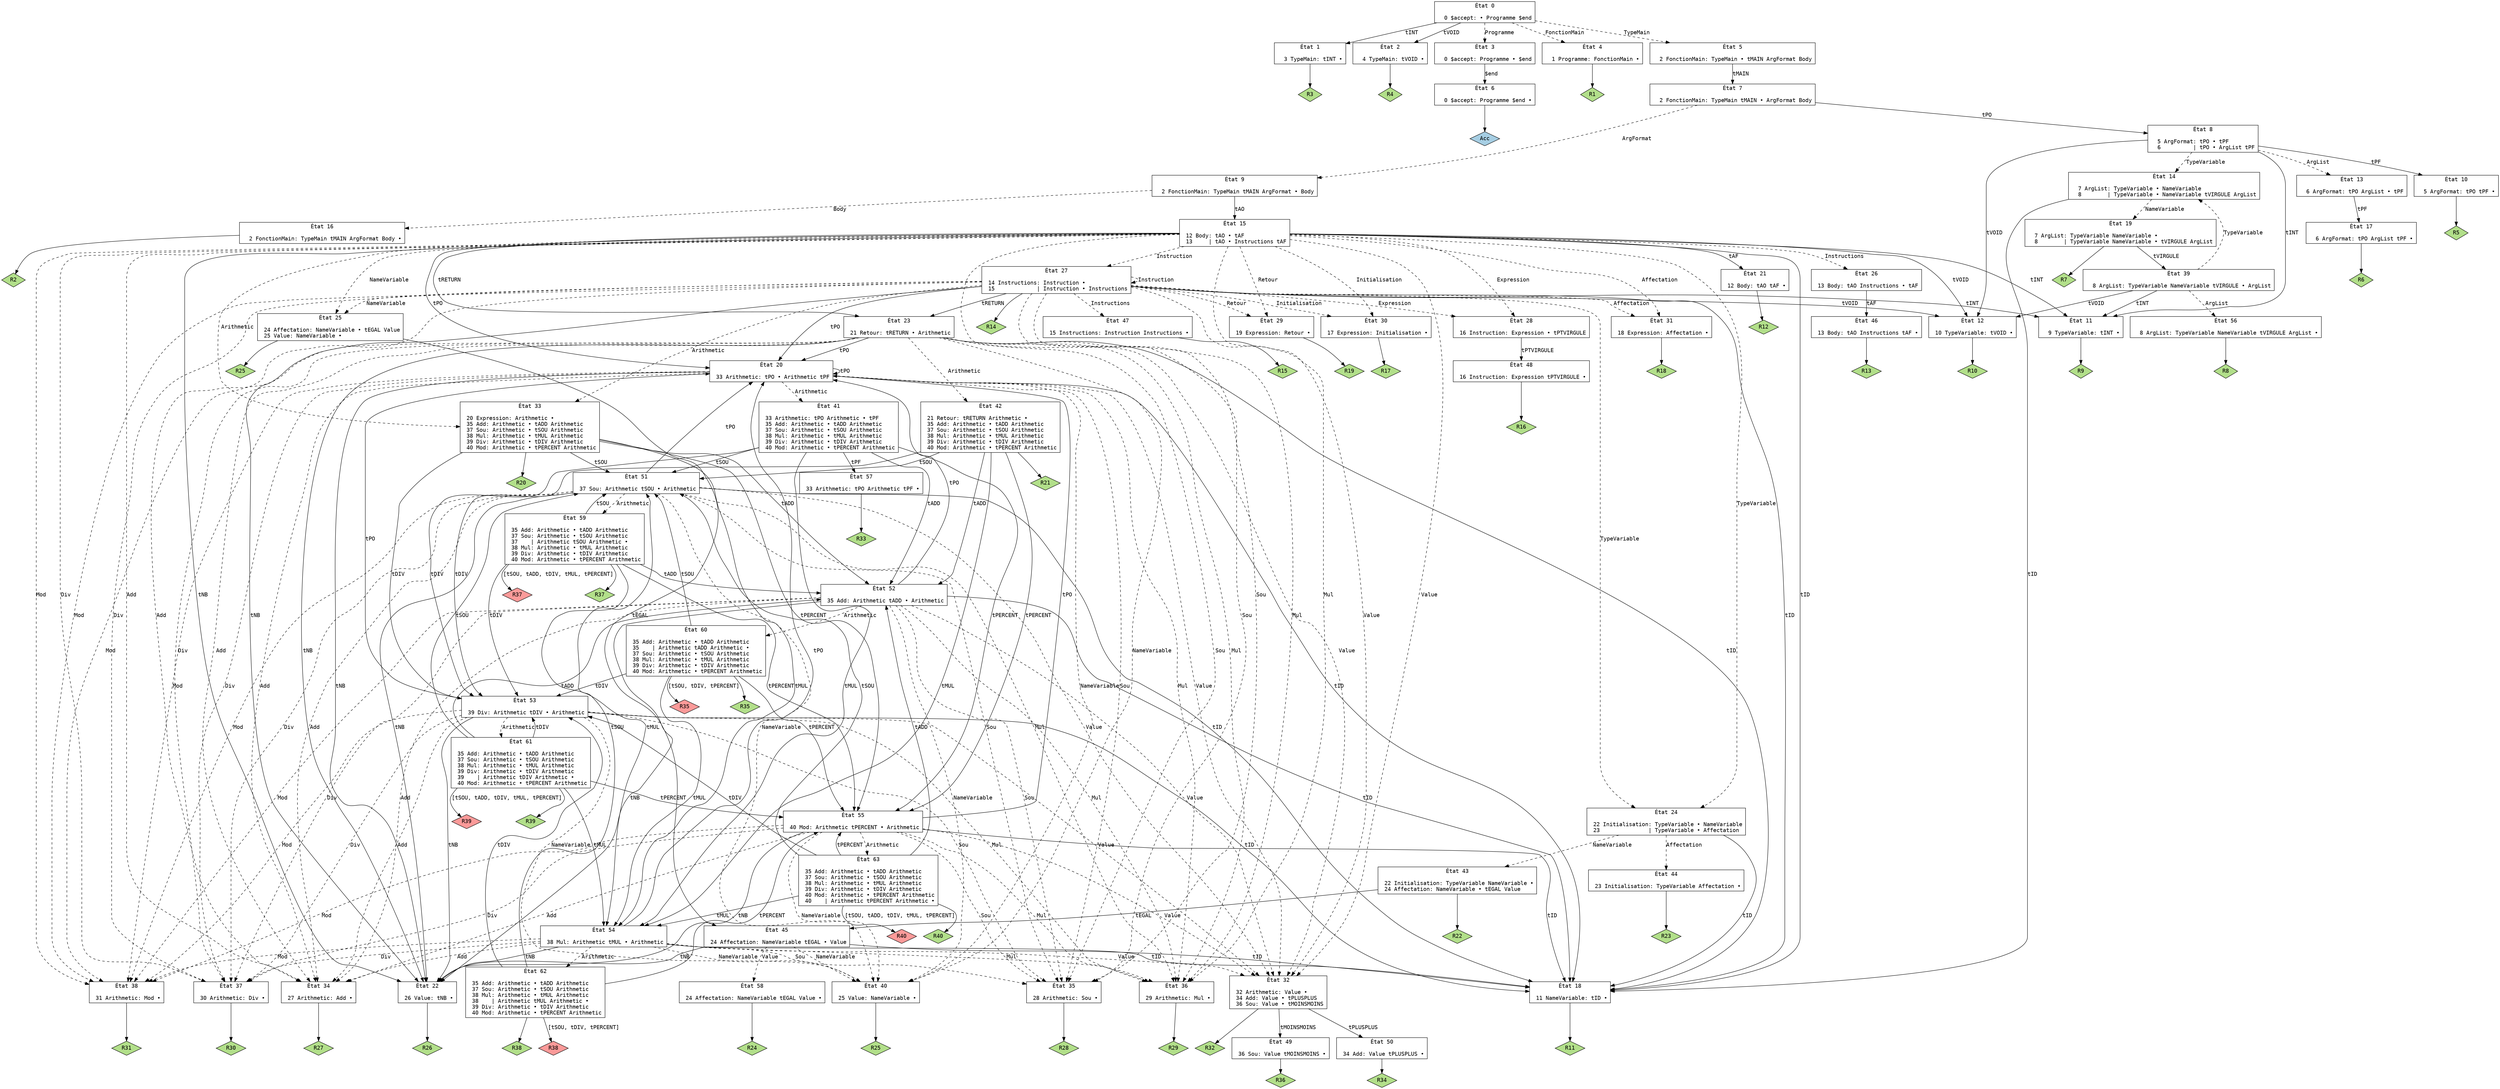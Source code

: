 // Produit par GNU Bison 3.8.2.
// Rapporter les bugs à <bug-bison@gnu.org>.
// Page d'accueil: <https://www.gnu.org/software/bison/>.

digraph "compil.y"
{
  node [fontname = courier, shape = box, colorscheme = paired6]
  edge [fontname = courier]

  0 [label="État 0\n\l  0 $accept: • Programme $end\l"]
  0 -> 1 [style=solid label="tINT"]
  0 -> 2 [style=solid label="tVOID"]
  0 -> 3 [style=dashed label="Programme"]
  0 -> 4 [style=dashed label="FonctionMain"]
  0 -> 5 [style=dashed label="TypeMain"]
  1 [label="État 1\n\l  3 TypeMain: tINT •\l"]
  1 -> "1R3" [style=solid]
 "1R3" [label="R3", fillcolor=3, shape=diamond, style=filled]
  2 [label="État 2\n\l  4 TypeMain: tVOID •\l"]
  2 -> "2R4" [style=solid]
 "2R4" [label="R4", fillcolor=3, shape=diamond, style=filled]
  3 [label="État 3\n\l  0 $accept: Programme • $end\l"]
  3 -> 6 [style=solid label="$end"]
  4 [label="État 4\n\l  1 Programme: FonctionMain •\l"]
  4 -> "4R1" [style=solid]
 "4R1" [label="R1", fillcolor=3, shape=diamond, style=filled]
  5 [label="État 5\n\l  2 FonctionMain: TypeMain • tMAIN ArgFormat Body\l"]
  5 -> 7 [style=solid label="tMAIN"]
  6 [label="État 6\n\l  0 $accept: Programme $end •\l"]
  6 -> "6R0" [style=solid]
 "6R0" [label="Acc", fillcolor=1, shape=diamond, style=filled]
  7 [label="État 7\n\l  2 FonctionMain: TypeMain tMAIN • ArgFormat Body\l"]
  7 -> 8 [style=solid label="tPO"]
  7 -> 9 [style=dashed label="ArgFormat"]
  8 [label="État 8\n\l  5 ArgFormat: tPO • tPF\l  6          | tPO • ArgList tPF\l"]
  8 -> 10 [style=solid label="tPF"]
  8 -> 11 [style=solid label="tINT"]
  8 -> 12 [style=solid label="tVOID"]
  8 -> 13 [style=dashed label="ArgList"]
  8 -> 14 [style=dashed label="TypeVariable"]
  9 [label="État 9\n\l  2 FonctionMain: TypeMain tMAIN ArgFormat • Body\l"]
  9 -> 15 [style=solid label="tAO"]
  9 -> 16 [style=dashed label="Body"]
  10 [label="État 10\n\l  5 ArgFormat: tPO tPF •\l"]
  10 -> "10R5" [style=solid]
 "10R5" [label="R5", fillcolor=3, shape=diamond, style=filled]
  11 [label="État 11\n\l  9 TypeVariable: tINT •\l"]
  11 -> "11R9" [style=solid]
 "11R9" [label="R9", fillcolor=3, shape=diamond, style=filled]
  12 [label="État 12\n\l 10 TypeVariable: tVOID •\l"]
  12 -> "12R10" [style=solid]
 "12R10" [label="R10", fillcolor=3, shape=diamond, style=filled]
  13 [label="État 13\n\l  6 ArgFormat: tPO ArgList • tPF\l"]
  13 -> 17 [style=solid label="tPF"]
  14 [label="État 14\n\l  7 ArgList: TypeVariable • NameVariable\l  8        | TypeVariable • NameVariable tVIRGULE ArgList\l"]
  14 -> 18 [style=solid label="tID"]
  14 -> 19 [style=dashed label="NameVariable"]
  15 [label="État 15\n\l 12 Body: tAO • tAF\l 13     | tAO • Instructions tAF\l"]
  15 -> 20 [style=solid label="tPO"]
  15 -> 21 [style=solid label="tAF"]
  15 -> 22 [style=solid label="tNB"]
  15 -> 18 [style=solid label="tID"]
  15 -> 11 [style=solid label="tINT"]
  15 -> 12 [style=solid label="tVOID"]
  15 -> 23 [style=solid label="tRETURN"]
  15 -> 24 [style=dashed label="TypeVariable"]
  15 -> 25 [style=dashed label="NameVariable"]
  15 -> 26 [style=dashed label="Instructions"]
  15 -> 27 [style=dashed label="Instruction"]
  15 -> 28 [style=dashed label="Expression"]
  15 -> 29 [style=dashed label="Retour"]
  15 -> 30 [style=dashed label="Initialisation"]
  15 -> 31 [style=dashed label="Affectation"]
  15 -> 32 [style=dashed label="Value"]
  15 -> 33 [style=dashed label="Arithmetic"]
  15 -> 34 [style=dashed label="Add"]
  15 -> 35 [style=dashed label="Sou"]
  15 -> 36 [style=dashed label="Mul"]
  15 -> 37 [style=dashed label="Div"]
  15 -> 38 [style=dashed label="Mod"]
  16 [label="État 16\n\l  2 FonctionMain: TypeMain tMAIN ArgFormat Body •\l"]
  16 -> "16R2" [style=solid]
 "16R2" [label="R2", fillcolor=3, shape=diamond, style=filled]
  17 [label="État 17\n\l  6 ArgFormat: tPO ArgList tPF •\l"]
  17 -> "17R6" [style=solid]
 "17R6" [label="R6", fillcolor=3, shape=diamond, style=filled]
  18 [label="État 18\n\l 11 NameVariable: tID •\l"]
  18 -> "18R11" [style=solid]
 "18R11" [label="R11", fillcolor=3, shape=diamond, style=filled]
  19 [label="État 19\n\l  7 ArgList: TypeVariable NameVariable •\l  8        | TypeVariable NameVariable • tVIRGULE ArgList\l"]
  19 -> 39 [style=solid label="tVIRGULE"]
  19 -> "19R7" [style=solid]
 "19R7" [label="R7", fillcolor=3, shape=diamond, style=filled]
  20 [label="État 20\n\l 33 Arithmetic: tPO • Arithmetic tPF\l"]
  20 -> 20 [style=solid label="tPO"]
  20 -> 22 [style=solid label="tNB"]
  20 -> 18 [style=solid label="tID"]
  20 -> 40 [style=dashed label="NameVariable"]
  20 -> 32 [style=dashed label="Value"]
  20 -> 41 [style=dashed label="Arithmetic"]
  20 -> 34 [style=dashed label="Add"]
  20 -> 35 [style=dashed label="Sou"]
  20 -> 36 [style=dashed label="Mul"]
  20 -> 37 [style=dashed label="Div"]
  20 -> 38 [style=dashed label="Mod"]
  21 [label="État 21\n\l 12 Body: tAO tAF •\l"]
  21 -> "21R12" [style=solid]
 "21R12" [label="R12", fillcolor=3, shape=diamond, style=filled]
  22 [label="État 22\n\l 26 Value: tNB •\l"]
  22 -> "22R26" [style=solid]
 "22R26" [label="R26", fillcolor=3, shape=diamond, style=filled]
  23 [label="État 23\n\l 21 Retour: tRETURN • Arithmetic\l"]
  23 -> 20 [style=solid label="tPO"]
  23 -> 22 [style=solid label="tNB"]
  23 -> 18 [style=solid label="tID"]
  23 -> 40 [style=dashed label="NameVariable"]
  23 -> 32 [style=dashed label="Value"]
  23 -> 42 [style=dashed label="Arithmetic"]
  23 -> 34 [style=dashed label="Add"]
  23 -> 35 [style=dashed label="Sou"]
  23 -> 36 [style=dashed label="Mul"]
  23 -> 37 [style=dashed label="Div"]
  23 -> 38 [style=dashed label="Mod"]
  24 [label="État 24\n\l 22 Initialisation: TypeVariable • NameVariable\l 23               | TypeVariable • Affectation\l"]
  24 -> 18 [style=solid label="tID"]
  24 -> 43 [style=dashed label="NameVariable"]
  24 -> 44 [style=dashed label="Affectation"]
  25 [label="État 25\n\l 24 Affectation: NameVariable • tEGAL Value\l 25 Value: NameVariable •\l"]
  25 -> 45 [style=solid label="tEGAL"]
  25 -> "25R25" [style=solid]
 "25R25" [label="R25", fillcolor=3, shape=diamond, style=filled]
  26 [label="État 26\n\l 13 Body: tAO Instructions • tAF\l"]
  26 -> 46 [style=solid label="tAF"]
  27 [label="État 27\n\l 14 Instructions: Instruction •\l 15             | Instruction • Instructions\l"]
  27 -> 20 [style=solid label="tPO"]
  27 -> 22 [style=solid label="tNB"]
  27 -> 18 [style=solid label="tID"]
  27 -> 11 [style=solid label="tINT"]
  27 -> 12 [style=solid label="tVOID"]
  27 -> 23 [style=solid label="tRETURN"]
  27 -> 24 [style=dashed label="TypeVariable"]
  27 -> 25 [style=dashed label="NameVariable"]
  27 -> 47 [style=dashed label="Instructions"]
  27 -> 27 [style=dashed label="Instruction"]
  27 -> 28 [style=dashed label="Expression"]
  27 -> 29 [style=dashed label="Retour"]
  27 -> 30 [style=dashed label="Initialisation"]
  27 -> 31 [style=dashed label="Affectation"]
  27 -> 32 [style=dashed label="Value"]
  27 -> 33 [style=dashed label="Arithmetic"]
  27 -> 34 [style=dashed label="Add"]
  27 -> 35 [style=dashed label="Sou"]
  27 -> 36 [style=dashed label="Mul"]
  27 -> 37 [style=dashed label="Div"]
  27 -> 38 [style=dashed label="Mod"]
  27 -> "27R14" [style=solid]
 "27R14" [label="R14", fillcolor=3, shape=diamond, style=filled]
  28 [label="État 28\n\l 16 Instruction: Expression • tPTVIRGULE\l"]
  28 -> 48 [style=solid label="tPTVIRGULE"]
  29 [label="État 29\n\l 19 Expression: Retour •\l"]
  29 -> "29R19" [style=solid]
 "29R19" [label="R19", fillcolor=3, shape=diamond, style=filled]
  30 [label="État 30\n\l 17 Expression: Initialisation •\l"]
  30 -> "30R17" [style=solid]
 "30R17" [label="R17", fillcolor=3, shape=diamond, style=filled]
  31 [label="État 31\n\l 18 Expression: Affectation •\l"]
  31 -> "31R18" [style=solid]
 "31R18" [label="R18", fillcolor=3, shape=diamond, style=filled]
  32 [label="État 32\n\l 32 Arithmetic: Value •\l 34 Add: Value • tPLUSPLUS\l 36 Sou: Value • tMOINSMOINS\l"]
  32 -> 49 [style=solid label="tMOINSMOINS"]
  32 -> 50 [style=solid label="tPLUSPLUS"]
  32 -> "32R32" [style=solid]
 "32R32" [label="R32", fillcolor=3, shape=diamond, style=filled]
  33 [label="État 33\n\l 20 Expression: Arithmetic •\l 35 Add: Arithmetic • tADD Arithmetic\l 37 Sou: Arithmetic • tSOU Arithmetic\l 38 Mul: Arithmetic • tMUL Arithmetic\l 39 Div: Arithmetic • tDIV Arithmetic\l 40 Mod: Arithmetic • tPERCENT Arithmetic\l"]
  33 -> 51 [style=solid label="tSOU"]
  33 -> 52 [style=solid label="tADD"]
  33 -> 53 [style=solid label="tDIV"]
  33 -> 54 [style=solid label="tMUL"]
  33 -> 55 [style=solid label="tPERCENT"]
  33 -> "33R20" [style=solid]
 "33R20" [label="R20", fillcolor=3, shape=diamond, style=filled]
  34 [label="État 34\n\l 27 Arithmetic: Add •\l"]
  34 -> "34R27" [style=solid]
 "34R27" [label="R27", fillcolor=3, shape=diamond, style=filled]
  35 [label="État 35\n\l 28 Arithmetic: Sou •\l"]
  35 -> "35R28" [style=solid]
 "35R28" [label="R28", fillcolor=3, shape=diamond, style=filled]
  36 [label="État 36\n\l 29 Arithmetic: Mul •\l"]
  36 -> "36R29" [style=solid]
 "36R29" [label="R29", fillcolor=3, shape=diamond, style=filled]
  37 [label="État 37\n\l 30 Arithmetic: Div •\l"]
  37 -> "37R30" [style=solid]
 "37R30" [label="R30", fillcolor=3, shape=diamond, style=filled]
  38 [label="État 38\n\l 31 Arithmetic: Mod •\l"]
  38 -> "38R31" [style=solid]
 "38R31" [label="R31", fillcolor=3, shape=diamond, style=filled]
  39 [label="État 39\n\l  8 ArgList: TypeVariable NameVariable tVIRGULE • ArgList\l"]
  39 -> 11 [style=solid label="tINT"]
  39 -> 12 [style=solid label="tVOID"]
  39 -> 56 [style=dashed label="ArgList"]
  39 -> 14 [style=dashed label="TypeVariable"]
  40 [label="État 40\n\l 25 Value: NameVariable •\l"]
  40 -> "40R25" [style=solid]
 "40R25" [label="R25", fillcolor=3, shape=diamond, style=filled]
  41 [label="État 41\n\l 33 Arithmetic: tPO Arithmetic • tPF\l 35 Add: Arithmetic • tADD Arithmetic\l 37 Sou: Arithmetic • tSOU Arithmetic\l 38 Mul: Arithmetic • tMUL Arithmetic\l 39 Div: Arithmetic • tDIV Arithmetic\l 40 Mod: Arithmetic • tPERCENT Arithmetic\l"]
  41 -> 57 [style=solid label="tPF"]
  41 -> 51 [style=solid label="tSOU"]
  41 -> 52 [style=solid label="tADD"]
  41 -> 53 [style=solid label="tDIV"]
  41 -> 54 [style=solid label="tMUL"]
  41 -> 55 [style=solid label="tPERCENT"]
  42 [label="État 42\n\l 21 Retour: tRETURN Arithmetic •\l 35 Add: Arithmetic • tADD Arithmetic\l 37 Sou: Arithmetic • tSOU Arithmetic\l 38 Mul: Arithmetic • tMUL Arithmetic\l 39 Div: Arithmetic • tDIV Arithmetic\l 40 Mod: Arithmetic • tPERCENT Arithmetic\l"]
  42 -> 51 [style=solid label="tSOU"]
  42 -> 52 [style=solid label="tADD"]
  42 -> 53 [style=solid label="tDIV"]
  42 -> 54 [style=solid label="tMUL"]
  42 -> 55 [style=solid label="tPERCENT"]
  42 -> "42R21" [style=solid]
 "42R21" [label="R21", fillcolor=3, shape=diamond, style=filled]
  43 [label="État 43\n\l 22 Initialisation: TypeVariable NameVariable •\l 24 Affectation: NameVariable • tEGAL Value\l"]
  43 -> 45 [style=solid label="tEGAL"]
  43 -> "43R22" [style=solid]
 "43R22" [label="R22", fillcolor=3, shape=diamond, style=filled]
  44 [label="État 44\n\l 23 Initialisation: TypeVariable Affectation •\l"]
  44 -> "44R23" [style=solid]
 "44R23" [label="R23", fillcolor=3, shape=diamond, style=filled]
  45 [label="État 45\n\l 24 Affectation: NameVariable tEGAL • Value\l"]
  45 -> 22 [style=solid label="tNB"]
  45 -> 18 [style=solid label="tID"]
  45 -> 40 [style=dashed label="NameVariable"]
  45 -> 58 [style=dashed label="Value"]
  46 [label="État 46\n\l 13 Body: tAO Instructions tAF •\l"]
  46 -> "46R13" [style=solid]
 "46R13" [label="R13", fillcolor=3, shape=diamond, style=filled]
  47 [label="État 47\n\l 15 Instructions: Instruction Instructions •\l"]
  47 -> "47R15" [style=solid]
 "47R15" [label="R15", fillcolor=3, shape=diamond, style=filled]
  48 [label="État 48\n\l 16 Instruction: Expression tPTVIRGULE •\l"]
  48 -> "48R16" [style=solid]
 "48R16" [label="R16", fillcolor=3, shape=diamond, style=filled]
  49 [label="État 49\n\l 36 Sou: Value tMOINSMOINS •\l"]
  49 -> "49R36" [style=solid]
 "49R36" [label="R36", fillcolor=3, shape=diamond, style=filled]
  50 [label="État 50\n\l 34 Add: Value tPLUSPLUS •\l"]
  50 -> "50R34" [style=solid]
 "50R34" [label="R34", fillcolor=3, shape=diamond, style=filled]
  51 [label="État 51\n\l 37 Sou: Arithmetic tSOU • Arithmetic\l"]
  51 -> 20 [style=solid label="tPO"]
  51 -> 22 [style=solid label="tNB"]
  51 -> 18 [style=solid label="tID"]
  51 -> 40 [style=dashed label="NameVariable"]
  51 -> 32 [style=dashed label="Value"]
  51 -> 59 [style=dashed label="Arithmetic"]
  51 -> 34 [style=dashed label="Add"]
  51 -> 35 [style=dashed label="Sou"]
  51 -> 36 [style=dashed label="Mul"]
  51 -> 37 [style=dashed label="Div"]
  51 -> 38 [style=dashed label="Mod"]
  52 [label="État 52\n\l 35 Add: Arithmetic tADD • Arithmetic\l"]
  52 -> 20 [style=solid label="tPO"]
  52 -> 22 [style=solid label="tNB"]
  52 -> 18 [style=solid label="tID"]
  52 -> 40 [style=dashed label="NameVariable"]
  52 -> 32 [style=dashed label="Value"]
  52 -> 60 [style=dashed label="Arithmetic"]
  52 -> 34 [style=dashed label="Add"]
  52 -> 35 [style=dashed label="Sou"]
  52 -> 36 [style=dashed label="Mul"]
  52 -> 37 [style=dashed label="Div"]
  52 -> 38 [style=dashed label="Mod"]
  53 [label="État 53\n\l 39 Div: Arithmetic tDIV • Arithmetic\l"]
  53 -> 20 [style=solid label="tPO"]
  53 -> 22 [style=solid label="tNB"]
  53 -> 18 [style=solid label="tID"]
  53 -> 40 [style=dashed label="NameVariable"]
  53 -> 32 [style=dashed label="Value"]
  53 -> 61 [style=dashed label="Arithmetic"]
  53 -> 34 [style=dashed label="Add"]
  53 -> 35 [style=dashed label="Sou"]
  53 -> 36 [style=dashed label="Mul"]
  53 -> 37 [style=dashed label="Div"]
  53 -> 38 [style=dashed label="Mod"]
  54 [label="État 54\n\l 38 Mul: Arithmetic tMUL • Arithmetic\l"]
  54 -> 20 [style=solid label="tPO"]
  54 -> 22 [style=solid label="tNB"]
  54 -> 18 [style=solid label="tID"]
  54 -> 40 [style=dashed label="NameVariable"]
  54 -> 32 [style=dashed label="Value"]
  54 -> 62 [style=dashed label="Arithmetic"]
  54 -> 34 [style=dashed label="Add"]
  54 -> 35 [style=dashed label="Sou"]
  54 -> 36 [style=dashed label="Mul"]
  54 -> 37 [style=dashed label="Div"]
  54 -> 38 [style=dashed label="Mod"]
  55 [label="État 55\n\l 40 Mod: Arithmetic tPERCENT • Arithmetic\l"]
  55 -> 20 [style=solid label="tPO"]
  55 -> 22 [style=solid label="tNB"]
  55 -> 18 [style=solid label="tID"]
  55 -> 40 [style=dashed label="NameVariable"]
  55 -> 32 [style=dashed label="Value"]
  55 -> 63 [style=dashed label="Arithmetic"]
  55 -> 34 [style=dashed label="Add"]
  55 -> 35 [style=dashed label="Sou"]
  55 -> 36 [style=dashed label="Mul"]
  55 -> 37 [style=dashed label="Div"]
  55 -> 38 [style=dashed label="Mod"]
  56 [label="État 56\n\l  8 ArgList: TypeVariable NameVariable tVIRGULE ArgList •\l"]
  56 -> "56R8" [style=solid]
 "56R8" [label="R8", fillcolor=3, shape=diamond, style=filled]
  57 [label="État 57\n\l 33 Arithmetic: tPO Arithmetic tPF •\l"]
  57 -> "57R33" [style=solid]
 "57R33" [label="R33", fillcolor=3, shape=diamond, style=filled]
  58 [label="État 58\n\l 24 Affectation: NameVariable tEGAL Value •\l"]
  58 -> "58R24" [style=solid]
 "58R24" [label="R24", fillcolor=3, shape=diamond, style=filled]
  59 [label="État 59\n\l 35 Add: Arithmetic • tADD Arithmetic\l 37 Sou: Arithmetic • tSOU Arithmetic\l 37    | Arithmetic tSOU Arithmetic •\l 38 Mul: Arithmetic • tMUL Arithmetic\l 39 Div: Arithmetic • tDIV Arithmetic\l 40 Mod: Arithmetic • tPERCENT Arithmetic\l"]
  59 -> 51 [style=solid label="tSOU"]
  59 -> 52 [style=solid label="tADD"]
  59 -> 53 [style=solid label="tDIV"]
  59 -> 54 [style=solid label="tMUL"]
  59 -> 55 [style=solid label="tPERCENT"]
  59 -> "59R37d" [label="[tSOU, tADD, tDIV, tMUL, tPERCENT]", style=solid]
 "59R37d" [label="R37", fillcolor=5, shape=diamond, style=filled]
  59 -> "59R37" [style=solid]
 "59R37" [label="R37", fillcolor=3, shape=diamond, style=filled]
  60 [label="État 60\n\l 35 Add: Arithmetic • tADD Arithmetic\l 35    | Arithmetic tADD Arithmetic •\l 37 Sou: Arithmetic • tSOU Arithmetic\l 38 Mul: Arithmetic • tMUL Arithmetic\l 39 Div: Arithmetic • tDIV Arithmetic\l 40 Mod: Arithmetic • tPERCENT Arithmetic\l"]
  60 -> 51 [style=solid label="tSOU"]
  60 -> 53 [style=solid label="tDIV"]
  60 -> 54 [style=solid label="tMUL"]
  60 -> 55 [style=solid label="tPERCENT"]
  60 -> "60R35d" [label="[tSOU, tDIV, tPERCENT]", style=solid]
 "60R35d" [label="R35", fillcolor=5, shape=diamond, style=filled]
  60 -> "60R35" [style=solid]
 "60R35" [label="R35", fillcolor=3, shape=diamond, style=filled]
  61 [label="État 61\n\l 35 Add: Arithmetic • tADD Arithmetic\l 37 Sou: Arithmetic • tSOU Arithmetic\l 38 Mul: Arithmetic • tMUL Arithmetic\l 39 Div: Arithmetic • tDIV Arithmetic\l 39    | Arithmetic tDIV Arithmetic •\l 40 Mod: Arithmetic • tPERCENT Arithmetic\l"]
  61 -> 51 [style=solid label="tSOU"]
  61 -> 52 [style=solid label="tADD"]
  61 -> 53 [style=solid label="tDIV"]
  61 -> 54 [style=solid label="tMUL"]
  61 -> 55 [style=solid label="tPERCENT"]
  61 -> "61R39d" [label="[tSOU, tADD, tDIV, tMUL, tPERCENT]", style=solid]
 "61R39d" [label="R39", fillcolor=5, shape=diamond, style=filled]
  61 -> "61R39" [style=solid]
 "61R39" [label="R39", fillcolor=3, shape=diamond, style=filled]
  62 [label="État 62\n\l 35 Add: Arithmetic • tADD Arithmetic\l 37 Sou: Arithmetic • tSOU Arithmetic\l 38 Mul: Arithmetic • tMUL Arithmetic\l 38    | Arithmetic tMUL Arithmetic •\l 39 Div: Arithmetic • tDIV Arithmetic\l 40 Mod: Arithmetic • tPERCENT Arithmetic\l"]
  62 -> 51 [style=solid label="tSOU"]
  62 -> 53 [style=solid label="tDIV"]
  62 -> 55 [style=solid label="tPERCENT"]
  62 -> "62R38d" [label="[tSOU, tDIV, tPERCENT]", style=solid]
 "62R38d" [label="R38", fillcolor=5, shape=diamond, style=filled]
  62 -> "62R38" [style=solid]
 "62R38" [label="R38", fillcolor=3, shape=diamond, style=filled]
  63 [label="État 63\n\l 35 Add: Arithmetic • tADD Arithmetic\l 37 Sou: Arithmetic • tSOU Arithmetic\l 38 Mul: Arithmetic • tMUL Arithmetic\l 39 Div: Arithmetic • tDIV Arithmetic\l 40 Mod: Arithmetic • tPERCENT Arithmetic\l 40    | Arithmetic tPERCENT Arithmetic •\l"]
  63 -> 51 [style=solid label="tSOU"]
  63 -> 52 [style=solid label="tADD"]
  63 -> 53 [style=solid label="tDIV"]
  63 -> 54 [style=solid label="tMUL"]
  63 -> 55 [style=solid label="tPERCENT"]
  63 -> "63R40d" [label="[tSOU, tADD, tDIV, tMUL, tPERCENT]", style=solid]
 "63R40d" [label="R40", fillcolor=5, shape=diamond, style=filled]
  63 -> "63R40" [style=solid]
 "63R40" [label="R40", fillcolor=3, shape=diamond, style=filled]
}
